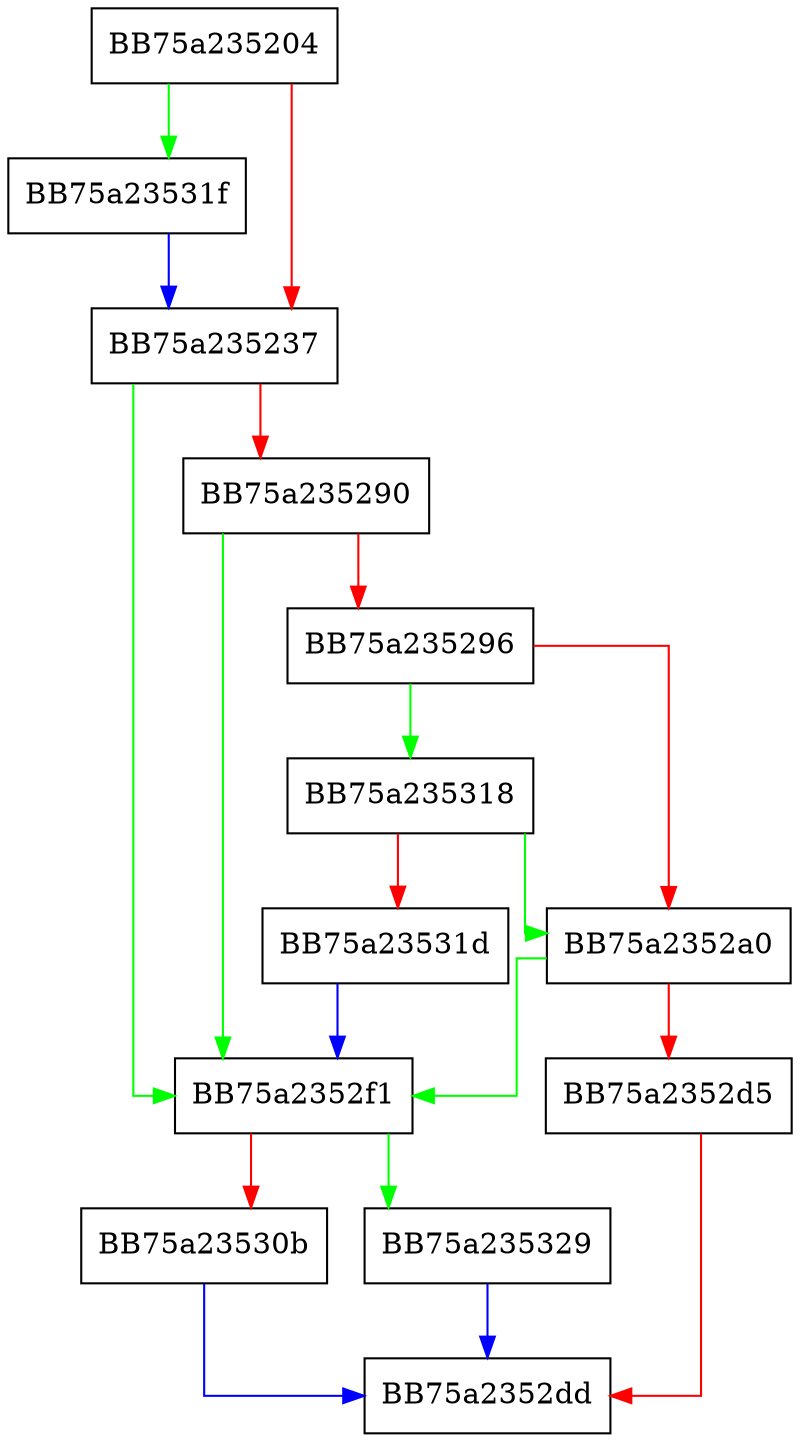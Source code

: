 digraph close_global_BB {
  node [shape="box"];
  graph [splines=ortho];
  BB75a235204 -> BB75a23531f [color="green"];
  BB75a235204 -> BB75a235237 [color="red"];
  BB75a235237 -> BB75a2352f1 [color="green"];
  BB75a235237 -> BB75a235290 [color="red"];
  BB75a235290 -> BB75a2352f1 [color="green"];
  BB75a235290 -> BB75a235296 [color="red"];
  BB75a235296 -> BB75a235318 [color="green"];
  BB75a235296 -> BB75a2352a0 [color="red"];
  BB75a2352a0 -> BB75a2352f1 [color="green"];
  BB75a2352a0 -> BB75a2352d5 [color="red"];
  BB75a2352d5 -> BB75a2352dd [color="red"];
  BB75a2352f1 -> BB75a235329 [color="green"];
  BB75a2352f1 -> BB75a23530b [color="red"];
  BB75a23530b -> BB75a2352dd [color="blue"];
  BB75a235318 -> BB75a2352a0 [color="green"];
  BB75a235318 -> BB75a23531d [color="red"];
  BB75a23531d -> BB75a2352f1 [color="blue"];
  BB75a23531f -> BB75a235237 [color="blue"];
  BB75a235329 -> BB75a2352dd [color="blue"];
}